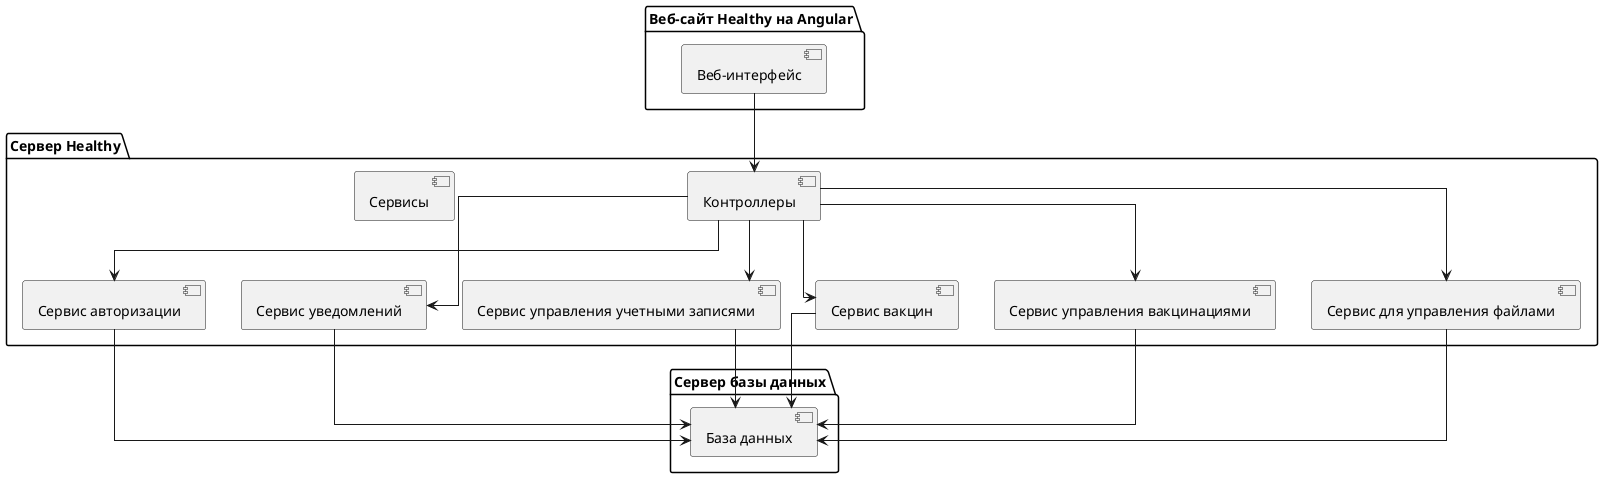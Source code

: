 @startuml
skinparam linetype ortho

package "Веб-сайт Healthy на Angular" {
    [Веб-интерфейс]
}

package "Сервер Healthy" {
    [Контроллеры]
    [Сервисы]
    [Сервис авторизации]
    [Сервис уведомлений]
    [Сервис управления учетными записями]
    [Сервис вакцин]
    [Сервис управления вакцинациями]
    [Сервис для управления файлами]
}

package "Сервер базы данных" {
    [База данных]
}

[Веб-интерфейс] -down-> [Контроллеры]
[Контроллеры] -down-> [Сервис авторизации]
[Контроллеры] -down-> [Сервис уведомлений]
[Контроллеры] -down-> [Сервис управления учетными записями]
[Контроллеры] -down-> [Сервис вакцин]
[Контроллеры] -down-> [Сервис управления вакцинациями]
[Контроллеры] -down-> [Сервис для управления файлами]
[Сервис авторизации] -down-> [База данных]
[Сервис уведомлений] -down-> [База данных]
[Сервис управления учетными записями] -down-> [База данных]
[Сервис вакцин] -down-> [База данных]
[Сервис управления вакцинациями] -down-> [База данных]
[Сервис для управления файлами] -down-> [База данных]




@enduml

